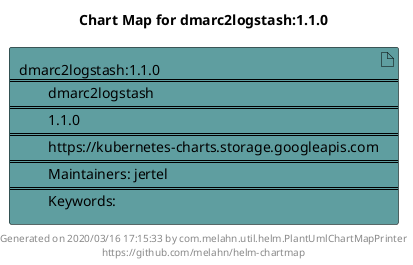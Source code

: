 @startuml
skinparam linetype ortho
skinparam backgroundColor white
skinparam usecaseBorderColor black
skinparam usecaseArrowColor LightSlateGray
skinparam artifactBorderColor black
skinparam artifactArrowColor LightSlateGray

title Chart Map for dmarc2logstash:1.1.0

'There is one referenced Helm Chart
artifact "dmarc2logstash:1.1.0\n====\n\tdmarc2logstash\n====\n\t1.1.0\n====\n\thttps://kubernetes-charts.storage.googleapis.com\n====\n\tMaintainers: jertel\n====\n\tKeywords: " as dmarc2logstash_1_1_0 #CadetBlue

'There are 0 referenced Docker Images

'Chart Dependencies

center footer Generated on 2020/03/16 17:15:33 by com.melahn.util.helm.PlantUmlChartMapPrinter\nhttps://github.com/melahn/helm-chartmap
@enduml
